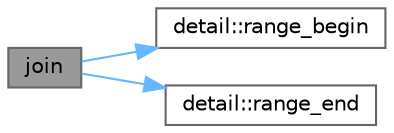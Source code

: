 digraph "join"
{
 // LATEX_PDF_SIZE
  bgcolor="transparent";
  edge [fontname=Helvetica,fontsize=10,labelfontname=Helvetica,labelfontsize=10];
  node [fontname=Helvetica,fontsize=10,shape=box,height=0.2,width=0.4];
  rankdir="LR";
  Node1 [id="Node000001",label="join",height=0.2,width=0.4,color="gray40", fillcolor="grey60", style="filled", fontcolor="black",tooltip=" "];
  Node1 -> Node2 [id="edge3_Node000001_Node000002",color="steelblue1",style="solid",tooltip=" "];
  Node2 [id="Node000002",label="detail::range_begin",height=0.2,width=0.4,color="grey40", fillcolor="white", style="filled",URL="$namespacedetail.html#a379579c5cd4dea85f22752fc3382e845",tooltip=" "];
  Node1 -> Node3 [id="edge4_Node000001_Node000003",color="steelblue1",style="solid",tooltip=" "];
  Node3 [id="Node000003",label="detail::range_end",height=0.2,width=0.4,color="grey40", fillcolor="white", style="filled",URL="$namespacedetail.html#a9b512d17ca26dca29464f452833cc5c3",tooltip=" "];
}
